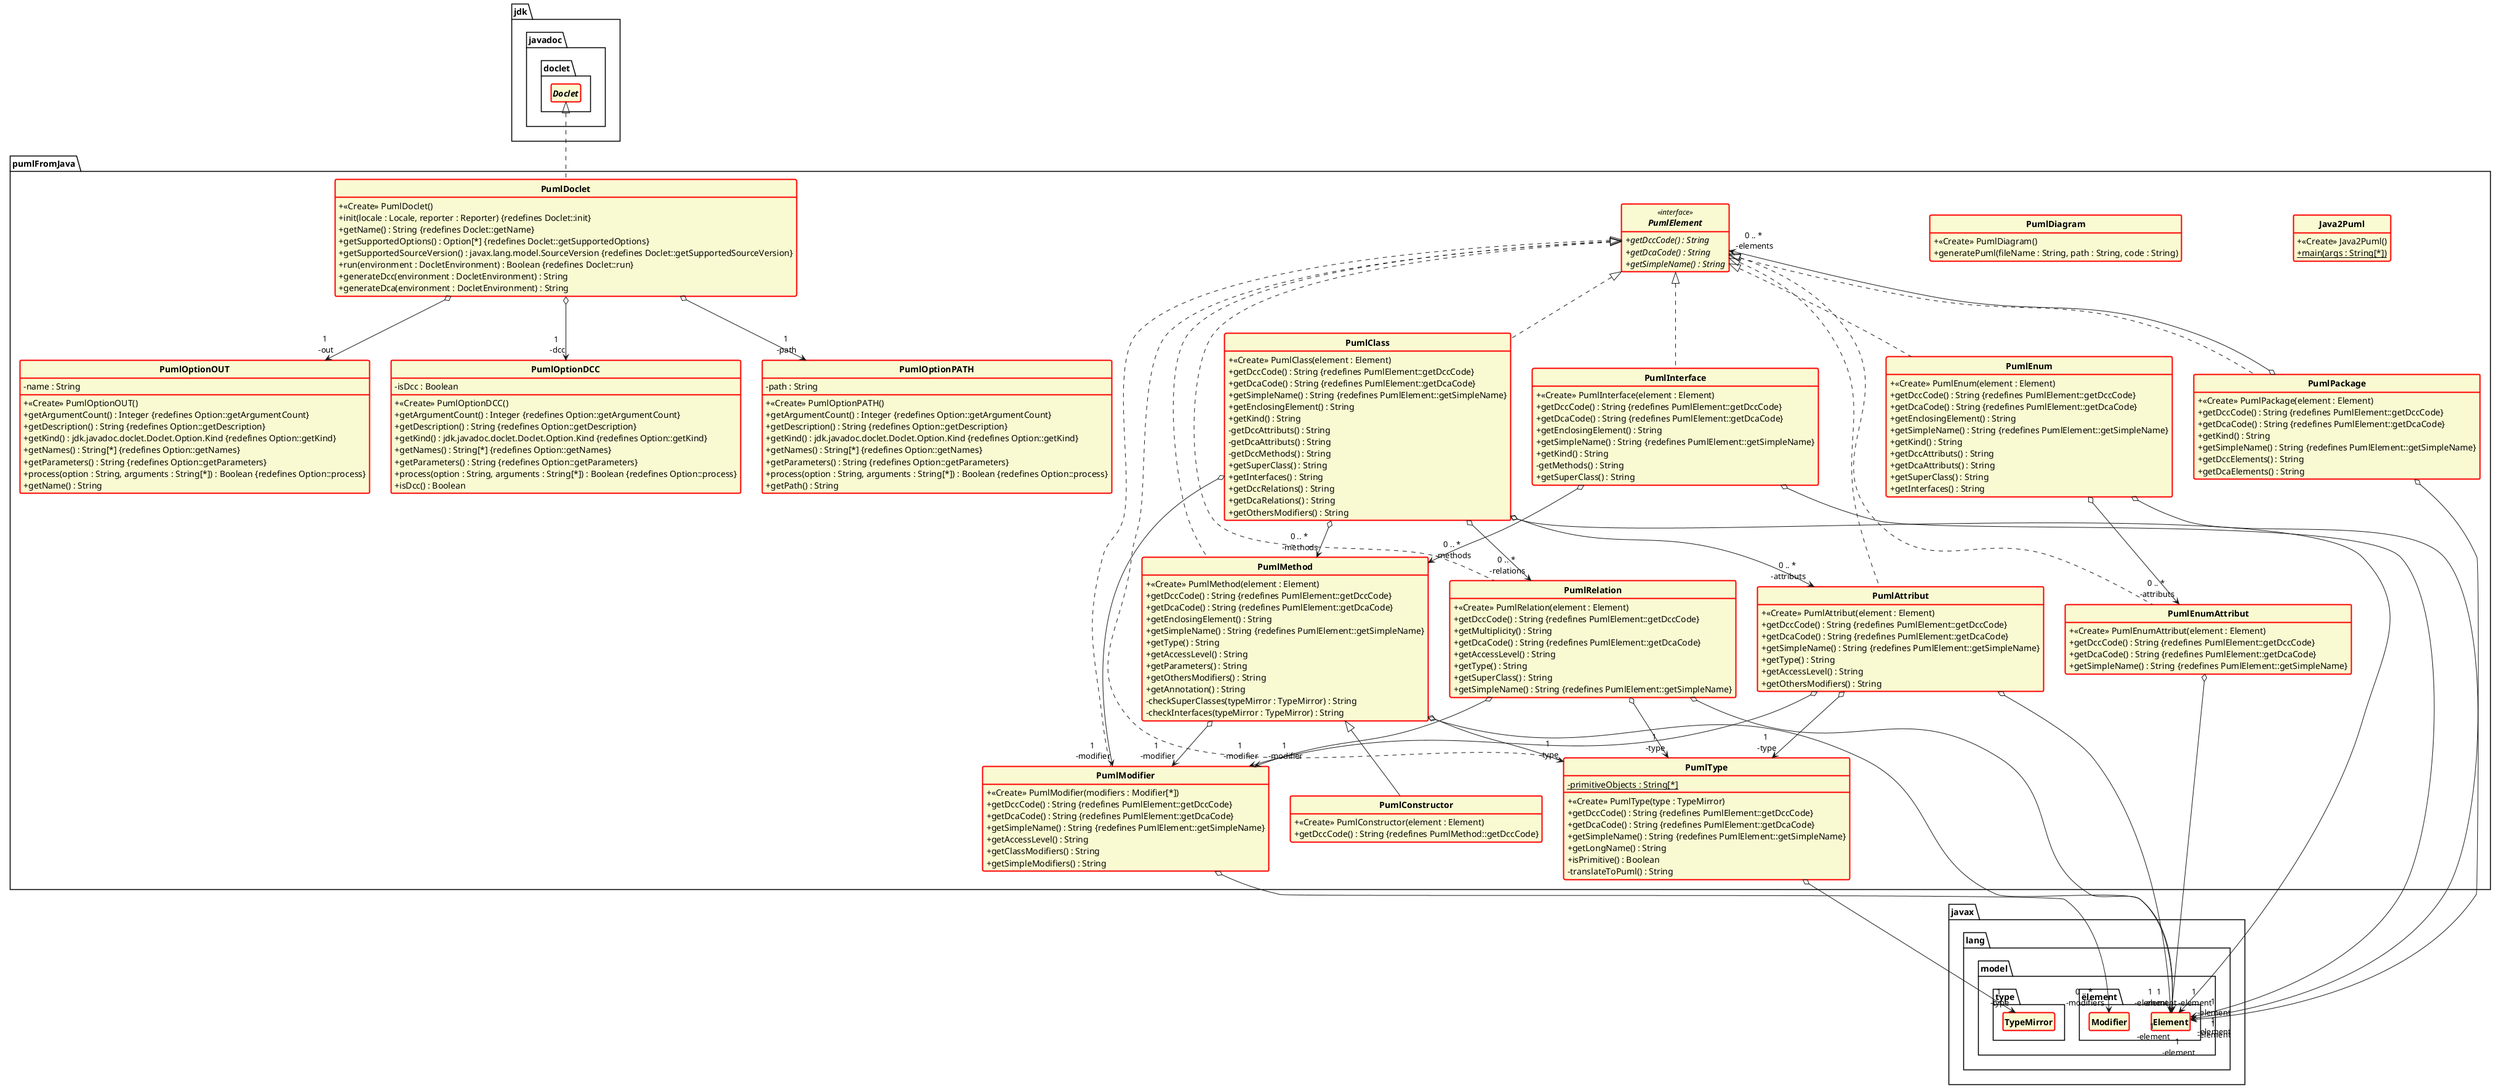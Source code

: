 @startuml

'Code généré automatiquement ;>
skinparam style strictuml
hide empty members
skinparam classAttributeIconSize 0
skinparam classFontStyle Bold
skinparam classbackgroundColor LightGoldenRodYellow
skinparam classbordercolor red
skinparam classattribute none
skinparam classborderthickness 2


class pumlFromJava.Java2Puml {

	 + <<Create>> Java2Puml()
	 + main(args : String[*]) {static}
}


class pumlFromJava.PumlDiagram {

	 + <<Create>> PumlDiagram()
	 + generatePuml(fileName : String, path : String, code : String)
}


interface pumlFromJava.PumlElement <<interface>>  {
	 + getDccCode() : String {abstract}
	 + getDcaCode() : String {abstract}
	 + getSimpleName() : String {abstract}
}

class pumlFromJava.PumlEnumAttribut implements pumlFromJava.PumlElement {

	 + <<Create>> PumlEnumAttribut(element : Element)
	 + getDccCode() : String {redefines PumlElement::getDccCode}
	 + getDcaCode() : String {redefines PumlElement::getDcaCode}
	 + getSimpleName() : String {redefines PumlElement::getSimpleName}
}
	PumlEnumAttribut o--> "1\n -element" javax.lang.model.element.Element


class pumlFromJava.PumlInterface implements pumlFromJava.PumlElement {

	 + <<Create>> PumlInterface(element : Element)
	 + getDccCode() : String {redefines PumlElement::getDccCode}
	 + getDcaCode() : String {redefines PumlElement::getDcaCode}
	 + getEnclosingElement() : String
	 + getSimpleName() : String {redefines PumlElement::getSimpleName}
	 + getKind() : String
	 - getMethods() : String
	 + getSuperClass() : String
}
	PumlInterface o--> "1\n -element" javax.lang.model.element.Element
	PumlInterface o--> "0 .. *\n -methods" pumlFromJava.PumlMethod


class pumlFromJava.PumlPackage implements pumlFromJava.PumlElement {

	 + <<Create>> PumlPackage(element : Element)
	 + getDccCode() : String {redefines PumlElement::getDccCode}
	 + getDcaCode() : String {redefines PumlElement::getDcaCode}
	 + getKind() : String
	 + getSimpleName() : String {redefines PumlElement::getSimpleName}
	 + getDccElements() : String
	 + getDcaElements() : String
}
	PumlPackage o--> "1\n -element" javax.lang.model.element.Element
	PumlPackage o--> "0 .. *\n -elements" pumlFromJava.PumlElement


class pumlFromJava.PumlConstructor extends pumlFromJava.PumlMethod {

	 + <<Create>> PumlConstructor(element : Element)
	 + getDccCode() : String {redefines PumlMethod::getDccCode}
}


class pumlFromJava.PumlDoclet implements jdk.javadoc.doclet.Doclet {

	 + <<Create>> PumlDoclet()
	 + init(locale : Locale, reporter : Reporter) {redefines Doclet::init}
	 + getName() : String {redefines Doclet::getName}
	 + getSupportedOptions() : Option[*] {redefines Doclet::getSupportedOptions}
	 + getSupportedSourceVersion() : javax.lang.model.SourceVersion {redefines Doclet::getSupportedSourceVersion}
	 + run(environment : DocletEnvironment) : Boolean {redefines Doclet::run}
	 + generateDcc(environment : DocletEnvironment) : String
	 + generateDca(environment : DocletEnvironment) : String
}
	PumlDoclet o--> "1\n -path" pumlFromJava.PumlOptionPATH
	PumlDoclet o--> "1\n -out" pumlFromJava.PumlOptionOUT
	PumlDoclet o--> "1\n -dcc" pumlFromJava.PumlOptionDCC


class pumlFromJava.PumlOptionPATH implements jdk.javadoc.doclet.Doclet.Option {
	 - path : String 

	 + <<Create>> PumlOptionPATH()
	 + getArgumentCount() : Integer {redefines Option::getArgumentCount}
	 + getDescription() : String {redefines Option::getDescription}
	 + getKind() : jdk.javadoc.doclet.Doclet.Option.Kind {redefines Option::getKind}
	 + getNames() : String[*] {redefines Option::getNames}
	 + getParameters() : String {redefines Option::getParameters}
	 + process(option : String, arguments : String[*]) : Boolean {redefines Option::process}
	 + getPath() : String
}


class pumlFromJava.PumlOptionOUT implements jdk.javadoc.doclet.Doclet.Option {
	 - name : String 

	 + <<Create>> PumlOptionOUT()
	 + getArgumentCount() : Integer {redefines Option::getArgumentCount}
	 + getDescription() : String {redefines Option::getDescription}
	 + getKind() : jdk.javadoc.doclet.Doclet.Option.Kind {redefines Option::getKind}
	 + getNames() : String[*] {redefines Option::getNames}
	 + getParameters() : String {redefines Option::getParameters}
	 + process(option : String, arguments : String[*]) : Boolean {redefines Option::process}
	 + getName() : String
}


class pumlFromJava.PumlOptionDCC implements jdk.javadoc.doclet.Doclet.Option {
	 - isDcc : Boolean 

	 + <<Create>> PumlOptionDCC()
	 + getArgumentCount() : Integer {redefines Option::getArgumentCount}
	 + getDescription() : String {redefines Option::getDescription}
	 + getKind() : jdk.javadoc.doclet.Doclet.Option.Kind {redefines Option::getKind}
	 + getNames() : String[*] {redefines Option::getNames}
	 + getParameters() : String {redefines Option::getParameters}
	 + process(option : String, arguments : String[*]) : Boolean {redefines Option::process}
	 + isDcc() : Boolean
}


class pumlFromJava.PumlEnum implements pumlFromJava.PumlElement {

	 + <<Create>> PumlEnum(element : Element)
	 + getDccCode() : String {redefines PumlElement::getDccCode}
	 + getDcaCode() : String {redefines PumlElement::getDcaCode}
	 + getEnclosingElement() : String
	 + getSimpleName() : String {redefines PumlElement::getSimpleName}
	 + getKind() : String
	 + getDccAttributs() : String
	 + getDcaAttributs() : String
	 + getSuperClass() : String
	 + getInterfaces() : String
}
	PumlEnum o--> "1\n -element" javax.lang.model.element.Element
	PumlEnum o--> "0 .. *\n -attributs" pumlFromJava.PumlEnumAttribut


class pumlFromJava.PumlClass implements pumlFromJava.PumlElement {

	 + <<Create>> PumlClass(element : Element)
	 + getDccCode() : String {redefines PumlElement::getDccCode}
	 + getDcaCode() : String {redefines PumlElement::getDcaCode}
	 + getSimpleName() : String {redefines PumlElement::getSimpleName}
	 + getEnclosingElement() : String
	 + getKind() : String
	 - getDccAttributs() : String
	 - getDcaAttributs() : String
	 - getDccMethods() : String
	 + getSuperClass() : String
	 + getInterfaces() : String
	 + getDccRelations() : String
	 + getDcaRelations() : String
	 + getOthersModifiers() : String
}
	PumlClass o--> "1\n -element" javax.lang.model.element.Element
	PumlClass o--> "0 .. *\n -attributs" pumlFromJava.PumlAttribut
	PumlClass o--> "0 .. *\n -methods" pumlFromJava.PumlMethod
	PumlClass o--> "0 .. *\n -relations" pumlFromJava.PumlRelation
	PumlClass o--> "1\n -modifier" pumlFromJava.PumlModifier


class pumlFromJava.PumlMethod implements pumlFromJava.PumlElement {

	 + <<Create>> PumlMethod(element : Element)
	 + getDccCode() : String {redefines PumlElement::getDccCode}
	 + getDcaCode() : String {redefines PumlElement::getDcaCode}
	 + getEnclosingElement() : String
	 + getSimpleName() : String {redefines PumlElement::getSimpleName}
	 + getType() : String
	 + getAccessLevel() : String
	 + getParameters() : String
	 + getOthersModifiers() : String
	 + getAnnotation() : String
	 - checkSuperClasses(typeMirror : TypeMirror) : String
	 - checkInterfaces(typeMirror : TypeMirror) : String
}
	PumlMethod o--> "1\n -type" pumlFromJava.PumlType
	PumlMethod o--> "1\n -element" javax.lang.model.element.Element
	PumlMethod o--> "1\n -modifier" pumlFromJava.PumlModifier


class pumlFromJava.PumlAttribut implements pumlFromJava.PumlElement {

	 + <<Create>> PumlAttribut(element : Element)
	 + getDccCode() : String {redefines PumlElement::getDccCode}
	 + getDcaCode() : String {redefines PumlElement::getDcaCode}
	 + getSimpleName() : String {redefines PumlElement::getSimpleName}
	 + getType() : String
	 + getAccessLevel() : String
	 + getOthersModifiers() : String
}
	PumlAttribut o--> "1\n -element" javax.lang.model.element.Element
	PumlAttribut o--> "1\n -type" pumlFromJava.PumlType
	PumlAttribut o--> "1\n -modifier" pumlFromJava.PumlModifier


class pumlFromJava.PumlRelation implements pumlFromJava.PumlElement {

	 + <<Create>> PumlRelation(element : Element)
	 + getDccCode() : String {redefines PumlElement::getDccCode}
	 + getMultiplicity() : String
	 + getDcaCode() : String {redefines PumlElement::getDcaCode}
	 + getAccessLevel() : String
	 + getType() : String
	 + getSuperClass() : String
	 + getSimpleName() : String {redefines PumlElement::getSimpleName}
}
	PumlRelation o--> "1\n -element" javax.lang.model.element.Element
	PumlRelation o--> "1\n -type" pumlFromJava.PumlType
	PumlRelation o--> "1\n -modifier" pumlFromJava.PumlModifier


class pumlFromJava.PumlModifier implements pumlFromJava.PumlElement {

	 + <<Create>> PumlModifier(modifiers : Modifier[*])
	 + getDccCode() : String {redefines PumlElement::getDccCode}
	 + getDcaCode() : String {redefines PumlElement::getDcaCode}
	 + getSimpleName() : String {redefines PumlElement::getSimpleName}
	 + getAccessLevel() : String
	 + getClassModifiers() : String
	 + getSimpleModifiers() : String
}
	PumlModifier o--> "0 .. *\n -modifiers" javax.lang.model.element.Modifier


class pumlFromJava.PumlType implements pumlFromJava.PumlElement {
	 - primitiveObjects : String[*]  {static}

	 + <<Create>> PumlType(type : TypeMirror)
	 + getDccCode() : String {redefines PumlElement::getDccCode}
	 + getDcaCode() : String {redefines PumlElement::getDcaCode}
	 + getSimpleName() : String {redefines PumlElement::getSimpleName}
	 + getLongName() : String
	 + isPrimitive() : Boolean
	 - translateToPuml() : String
}
	PumlType o--> "1\n -type" javax.lang.model.type.TypeMirror




@enduml